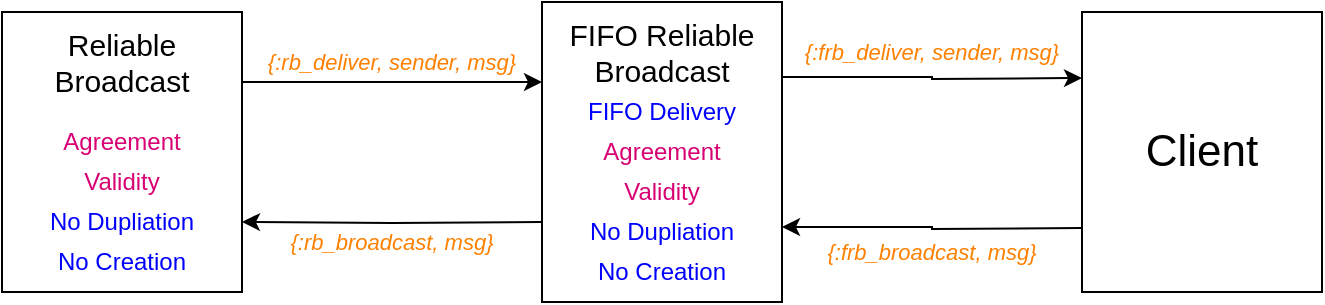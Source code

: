 <mxfile version="20.3.0" type="device"><diagram id="AZuAjXmnval1k1e21HdS" name="Page-1"><mxGraphModel dx="1602" dy="986" grid="1" gridSize="10" guides="1" tooltips="1" connect="1" arrows="1" fold="1" page="1" pageScale="1" pageWidth="827" pageHeight="1169" math="0" shadow="0"><root><mxCell id="0"/><mxCell id="1" parent="0"/><mxCell id="I47pPHNwGziyhb2cj8AD-1" style="edgeStyle=orthogonalEdgeStyle;rounded=0;orthogonalLoop=1;jettySize=auto;html=1;entryX=0;entryY=0.25;entryDx=0;entryDy=0;fontSize=15;fontColor=#D80073;exitX=1;exitY=0.25;exitDx=0;exitDy=0;" edge="1" parent="1" source="I47pPHNwGziyhb2cj8AD-2"><mxGeometry relative="1" as="geometry"><mxPoint x="210" y="225" as="sourcePoint"/><mxPoint x="340" y="200" as="targetPoint"/></mxGeometry></mxCell><mxCell id="I47pPHNwGziyhb2cj8AD-2" value="" style="rounded=0;whiteSpace=wrap;html=1;align=center;" vertex="1" parent="1"><mxGeometry x="70" y="165" width="120" height="140" as="geometry"/></mxCell><mxCell id="I47pPHNwGziyhb2cj8AD-3" value="Reliable&lt;br&gt;Broadcast" style="text;html=1;strokeColor=none;fillColor=none;align=center;verticalAlign=middle;whiteSpace=wrap;rounded=0;fontSize=15;" vertex="1" parent="1"><mxGeometry x="70" y="175" width="120" height="30" as="geometry"/></mxCell><mxCell id="I47pPHNwGziyhb2cj8AD-4" value="Agreement" style="text;html=1;strokeColor=none;fillColor=none;align=center;verticalAlign=middle;whiteSpace=wrap;rounded=0;fontColor=#D80073;" vertex="1" parent="1"><mxGeometry x="70" y="215" width="120" height="30" as="geometry"/></mxCell><mxCell id="I47pPHNwGziyhb2cj8AD-5" value="No Dupliation" style="text;html=1;strokeColor=none;fillColor=none;align=center;verticalAlign=middle;whiteSpace=wrap;rounded=0;fontColor=#0000FF;" vertex="1" parent="1"><mxGeometry x="70" y="255" width="120" height="30" as="geometry"/></mxCell><mxCell id="I47pPHNwGziyhb2cj8AD-6" value="No Creation" style="text;html=1;strokeColor=none;fillColor=none;align=center;verticalAlign=middle;whiteSpace=wrap;rounded=0;fontColor=#0000FF;" vertex="1" parent="1"><mxGeometry x="70" y="275" width="120" height="30" as="geometry"/></mxCell><mxCell id="I47pPHNwGziyhb2cj8AD-7" style="edgeStyle=orthogonalEdgeStyle;rounded=0;orthogonalLoop=1;jettySize=auto;html=1;exitX=0;exitY=0.75;exitDx=0;exitDy=0;fontSize=15;fontColor=#D80073;entryX=1;entryY=0.75;entryDx=0;entryDy=0;" edge="1" parent="1" target="I47pPHNwGziyhb2cj8AD-2"><mxGeometry relative="1" as="geometry"><mxPoint x="200" y="295" as="targetPoint"/><mxPoint x="340" y="270" as="sourcePoint"/></mxGeometry></mxCell><mxCell id="I47pPHNwGziyhb2cj8AD-9" value="{:rb_deliver, sender, msg}" style="text;html=1;strokeColor=none;fillColor=none;align=center;verticalAlign=middle;whiteSpace=wrap;rounded=0;fontSize=11;fontColor=#FF8000;fontStyle=2" vertex="1" parent="1"><mxGeometry x="200" y="175" width="130" height="30" as="geometry"/></mxCell><mxCell id="I47pPHNwGziyhb2cj8AD-10" value="{:rb_broadcast, msg}" style="text;html=1;strokeColor=none;fillColor=none;align=center;verticalAlign=middle;whiteSpace=wrap;rounded=0;fontSize=11;fontColor=#FF8000;fontStyle=2" vertex="1" parent="1"><mxGeometry x="205" y="265" width="120" height="30" as="geometry"/></mxCell><mxCell id="I47pPHNwGziyhb2cj8AD-11" value="Validity" style="text;html=1;strokeColor=none;fillColor=none;align=center;verticalAlign=middle;whiteSpace=wrap;rounded=0;fontColor=#D80073;" vertex="1" parent="1"><mxGeometry x="70" y="235" width="120" height="30" as="geometry"/></mxCell><mxCell id="I47pPHNwGziyhb2cj8AD-21" style="edgeStyle=orthogonalEdgeStyle;rounded=0;orthogonalLoop=1;jettySize=auto;html=1;fontSize=15;fontColor=#D80073;exitX=1;exitY=0.25;exitDx=0;exitDy=0;" edge="1" parent="1" source="I47pPHNwGziyhb2cj8AD-22"><mxGeometry relative="1" as="geometry"><mxPoint x="480" y="240" as="sourcePoint"/><mxPoint x="610" y="198" as="targetPoint"/></mxGeometry></mxCell><mxCell id="I47pPHNwGziyhb2cj8AD-22" value="" style="rounded=0;whiteSpace=wrap;html=1;align=center;" vertex="1" parent="1"><mxGeometry x="340" y="160" width="120" height="150" as="geometry"/></mxCell><mxCell id="I47pPHNwGziyhb2cj8AD-23" value="FIFO Reliable&lt;br&gt;Broadcast" style="text;html=1;strokeColor=none;fillColor=none;align=center;verticalAlign=middle;whiteSpace=wrap;rounded=0;fontSize=15;" vertex="1" parent="1"><mxGeometry x="340" y="170" width="120" height="30" as="geometry"/></mxCell><mxCell id="I47pPHNwGziyhb2cj8AD-24" value="Agreement" style="text;html=1;strokeColor=none;fillColor=none;align=center;verticalAlign=middle;whiteSpace=wrap;rounded=0;fontColor=#D80073;" vertex="1" parent="1"><mxGeometry x="340" y="220" width="120" height="30" as="geometry"/></mxCell><mxCell id="I47pPHNwGziyhb2cj8AD-25" value="No Dupliation" style="text;html=1;strokeColor=none;fillColor=none;align=center;verticalAlign=middle;whiteSpace=wrap;rounded=0;fontColor=#0000FF;" vertex="1" parent="1"><mxGeometry x="340" y="260" width="120" height="30" as="geometry"/></mxCell><mxCell id="I47pPHNwGziyhb2cj8AD-26" value="No Creation" style="text;html=1;strokeColor=none;fillColor=none;align=center;verticalAlign=middle;whiteSpace=wrap;rounded=0;fontColor=#0000FF;" vertex="1" parent="1"><mxGeometry x="340" y="280" width="120" height="30" as="geometry"/></mxCell><mxCell id="I47pPHNwGziyhb2cj8AD-27" style="edgeStyle=orthogonalEdgeStyle;rounded=0;orthogonalLoop=1;jettySize=auto;html=1;fontSize=15;fontColor=#D80073;entryX=1;entryY=0.75;entryDx=0;entryDy=0;" edge="1" parent="1" target="I47pPHNwGziyhb2cj8AD-22"><mxGeometry relative="1" as="geometry"><mxPoint x="470" y="310" as="targetPoint"/><mxPoint x="610" y="273" as="sourcePoint"/></mxGeometry></mxCell><mxCell id="I47pPHNwGziyhb2cj8AD-28" value="{:frb_deliver, sender, msg}" style="text;html=1;strokeColor=none;fillColor=none;align=center;verticalAlign=middle;whiteSpace=wrap;rounded=0;fontSize=11;fontColor=#FF8000;fontStyle=2" vertex="1" parent="1"><mxGeometry x="470" y="170" width="130" height="30" as="geometry"/></mxCell><mxCell id="I47pPHNwGziyhb2cj8AD-29" value="{:frb_broadcast, msg}" style="text;html=1;strokeColor=none;fillColor=none;align=center;verticalAlign=middle;whiteSpace=wrap;rounded=0;fontSize=11;fontColor=#FF8000;fontStyle=2" vertex="1" parent="1"><mxGeometry x="475" y="270" width="120" height="30" as="geometry"/></mxCell><mxCell id="I47pPHNwGziyhb2cj8AD-30" value="Validity" style="text;html=1;strokeColor=none;fillColor=none;align=center;verticalAlign=middle;whiteSpace=wrap;rounded=0;fontColor=#D80073;" vertex="1" parent="1"><mxGeometry x="340" y="240" width="120" height="30" as="geometry"/></mxCell><mxCell id="I47pPHNwGziyhb2cj8AD-31" value="FIFO Delivery" style="text;html=1;strokeColor=none;fillColor=none;align=center;verticalAlign=middle;whiteSpace=wrap;rounded=0;fontColor=#0000FF;" vertex="1" parent="1"><mxGeometry x="340" y="200" width="120" height="30" as="geometry"/></mxCell><mxCell id="I47pPHNwGziyhb2cj8AD-32" value="Client" style="rounded=0;whiteSpace=wrap;html=1;align=center;fontSize=22;" vertex="1" parent="1"><mxGeometry x="610" y="165" width="120" height="140" as="geometry"/></mxCell></root></mxGraphModel></diagram></mxfile>